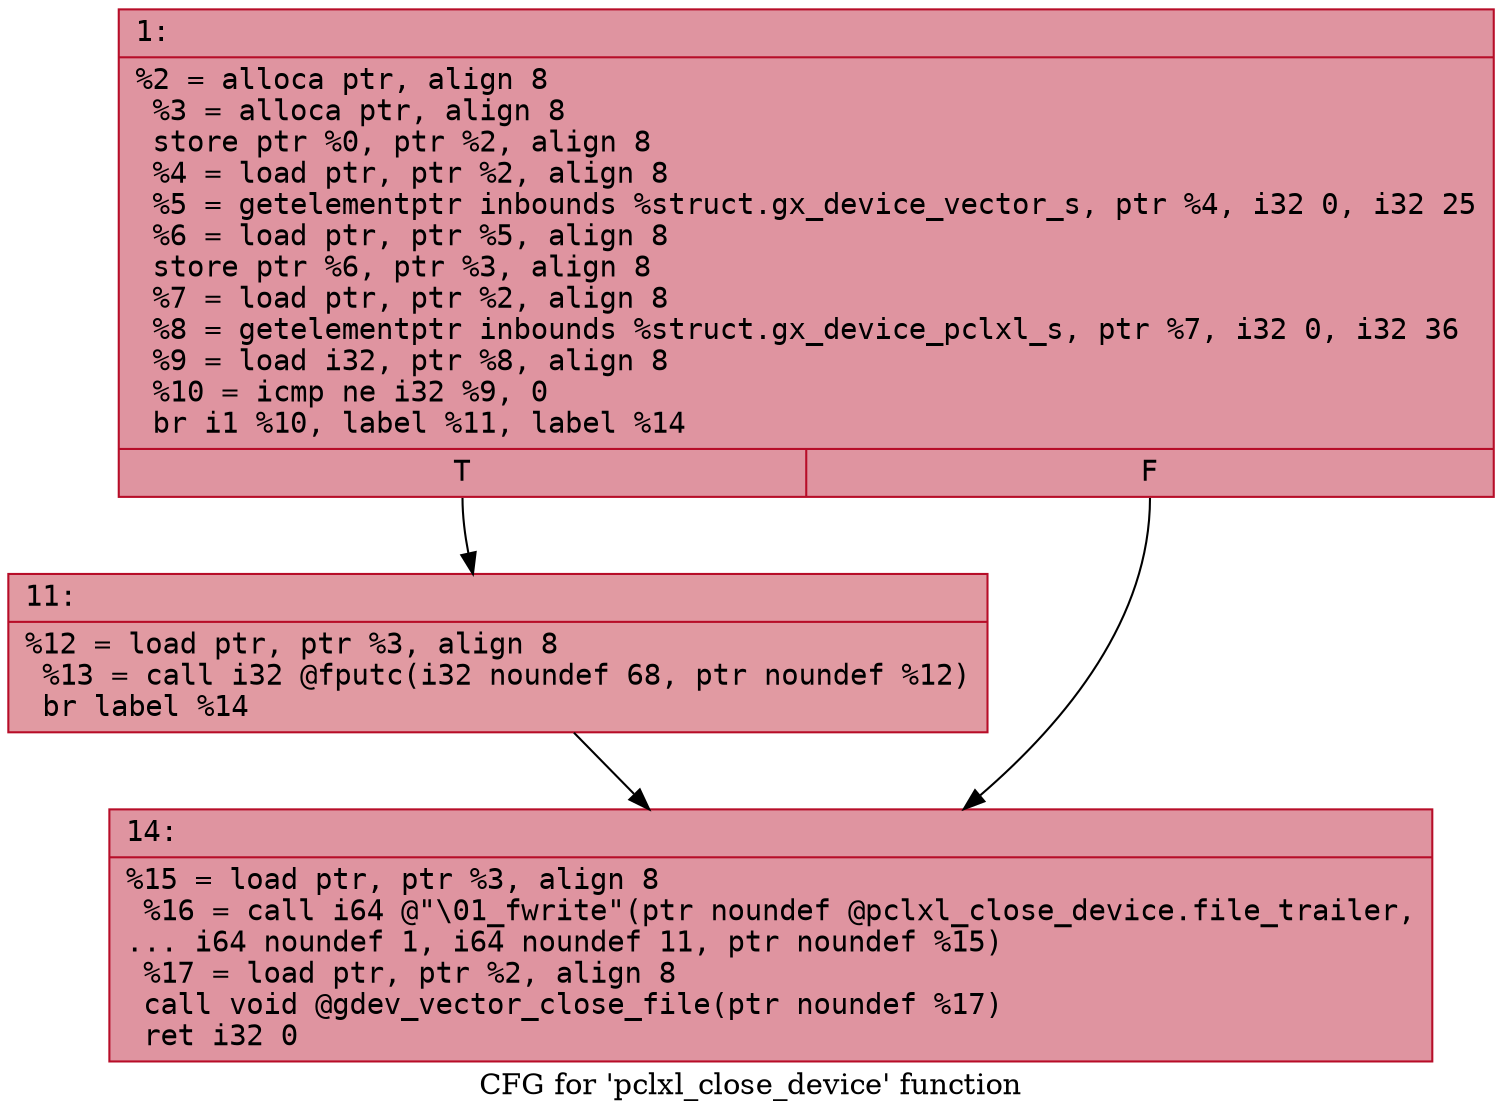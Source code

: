 digraph "CFG for 'pclxl_close_device' function" {
	label="CFG for 'pclxl_close_device' function";

	Node0x600003bbbb10 [shape=record,color="#b70d28ff", style=filled, fillcolor="#b70d2870" fontname="Courier",label="{1:\l|  %2 = alloca ptr, align 8\l  %3 = alloca ptr, align 8\l  store ptr %0, ptr %2, align 8\l  %4 = load ptr, ptr %2, align 8\l  %5 = getelementptr inbounds %struct.gx_device_vector_s, ptr %4, i32 0, i32 25\l  %6 = load ptr, ptr %5, align 8\l  store ptr %6, ptr %3, align 8\l  %7 = load ptr, ptr %2, align 8\l  %8 = getelementptr inbounds %struct.gx_device_pclxl_s, ptr %7, i32 0, i32 36\l  %9 = load i32, ptr %8, align 8\l  %10 = icmp ne i32 %9, 0\l  br i1 %10, label %11, label %14\l|{<s0>T|<s1>F}}"];
	Node0x600003bbbb10:s0 -> Node0x600003bbbb60[tooltip="1 -> 11\nProbability 62.50%" ];
	Node0x600003bbbb10:s1 -> Node0x600003bbbbb0[tooltip="1 -> 14\nProbability 37.50%" ];
	Node0x600003bbbb60 [shape=record,color="#b70d28ff", style=filled, fillcolor="#bb1b2c70" fontname="Courier",label="{11:\l|  %12 = load ptr, ptr %3, align 8\l  %13 = call i32 @fputc(i32 noundef 68, ptr noundef %12)\l  br label %14\l}"];
	Node0x600003bbbb60 -> Node0x600003bbbbb0[tooltip="11 -> 14\nProbability 100.00%" ];
	Node0x600003bbbbb0 [shape=record,color="#b70d28ff", style=filled, fillcolor="#b70d2870" fontname="Courier",label="{14:\l|  %15 = load ptr, ptr %3, align 8\l  %16 = call i64 @\"\\01_fwrite\"(ptr noundef @pclxl_close_device.file_trailer,\l... i64 noundef 1, i64 noundef 11, ptr noundef %15)\l  %17 = load ptr, ptr %2, align 8\l  call void @gdev_vector_close_file(ptr noundef %17)\l  ret i32 0\l}"];
}
